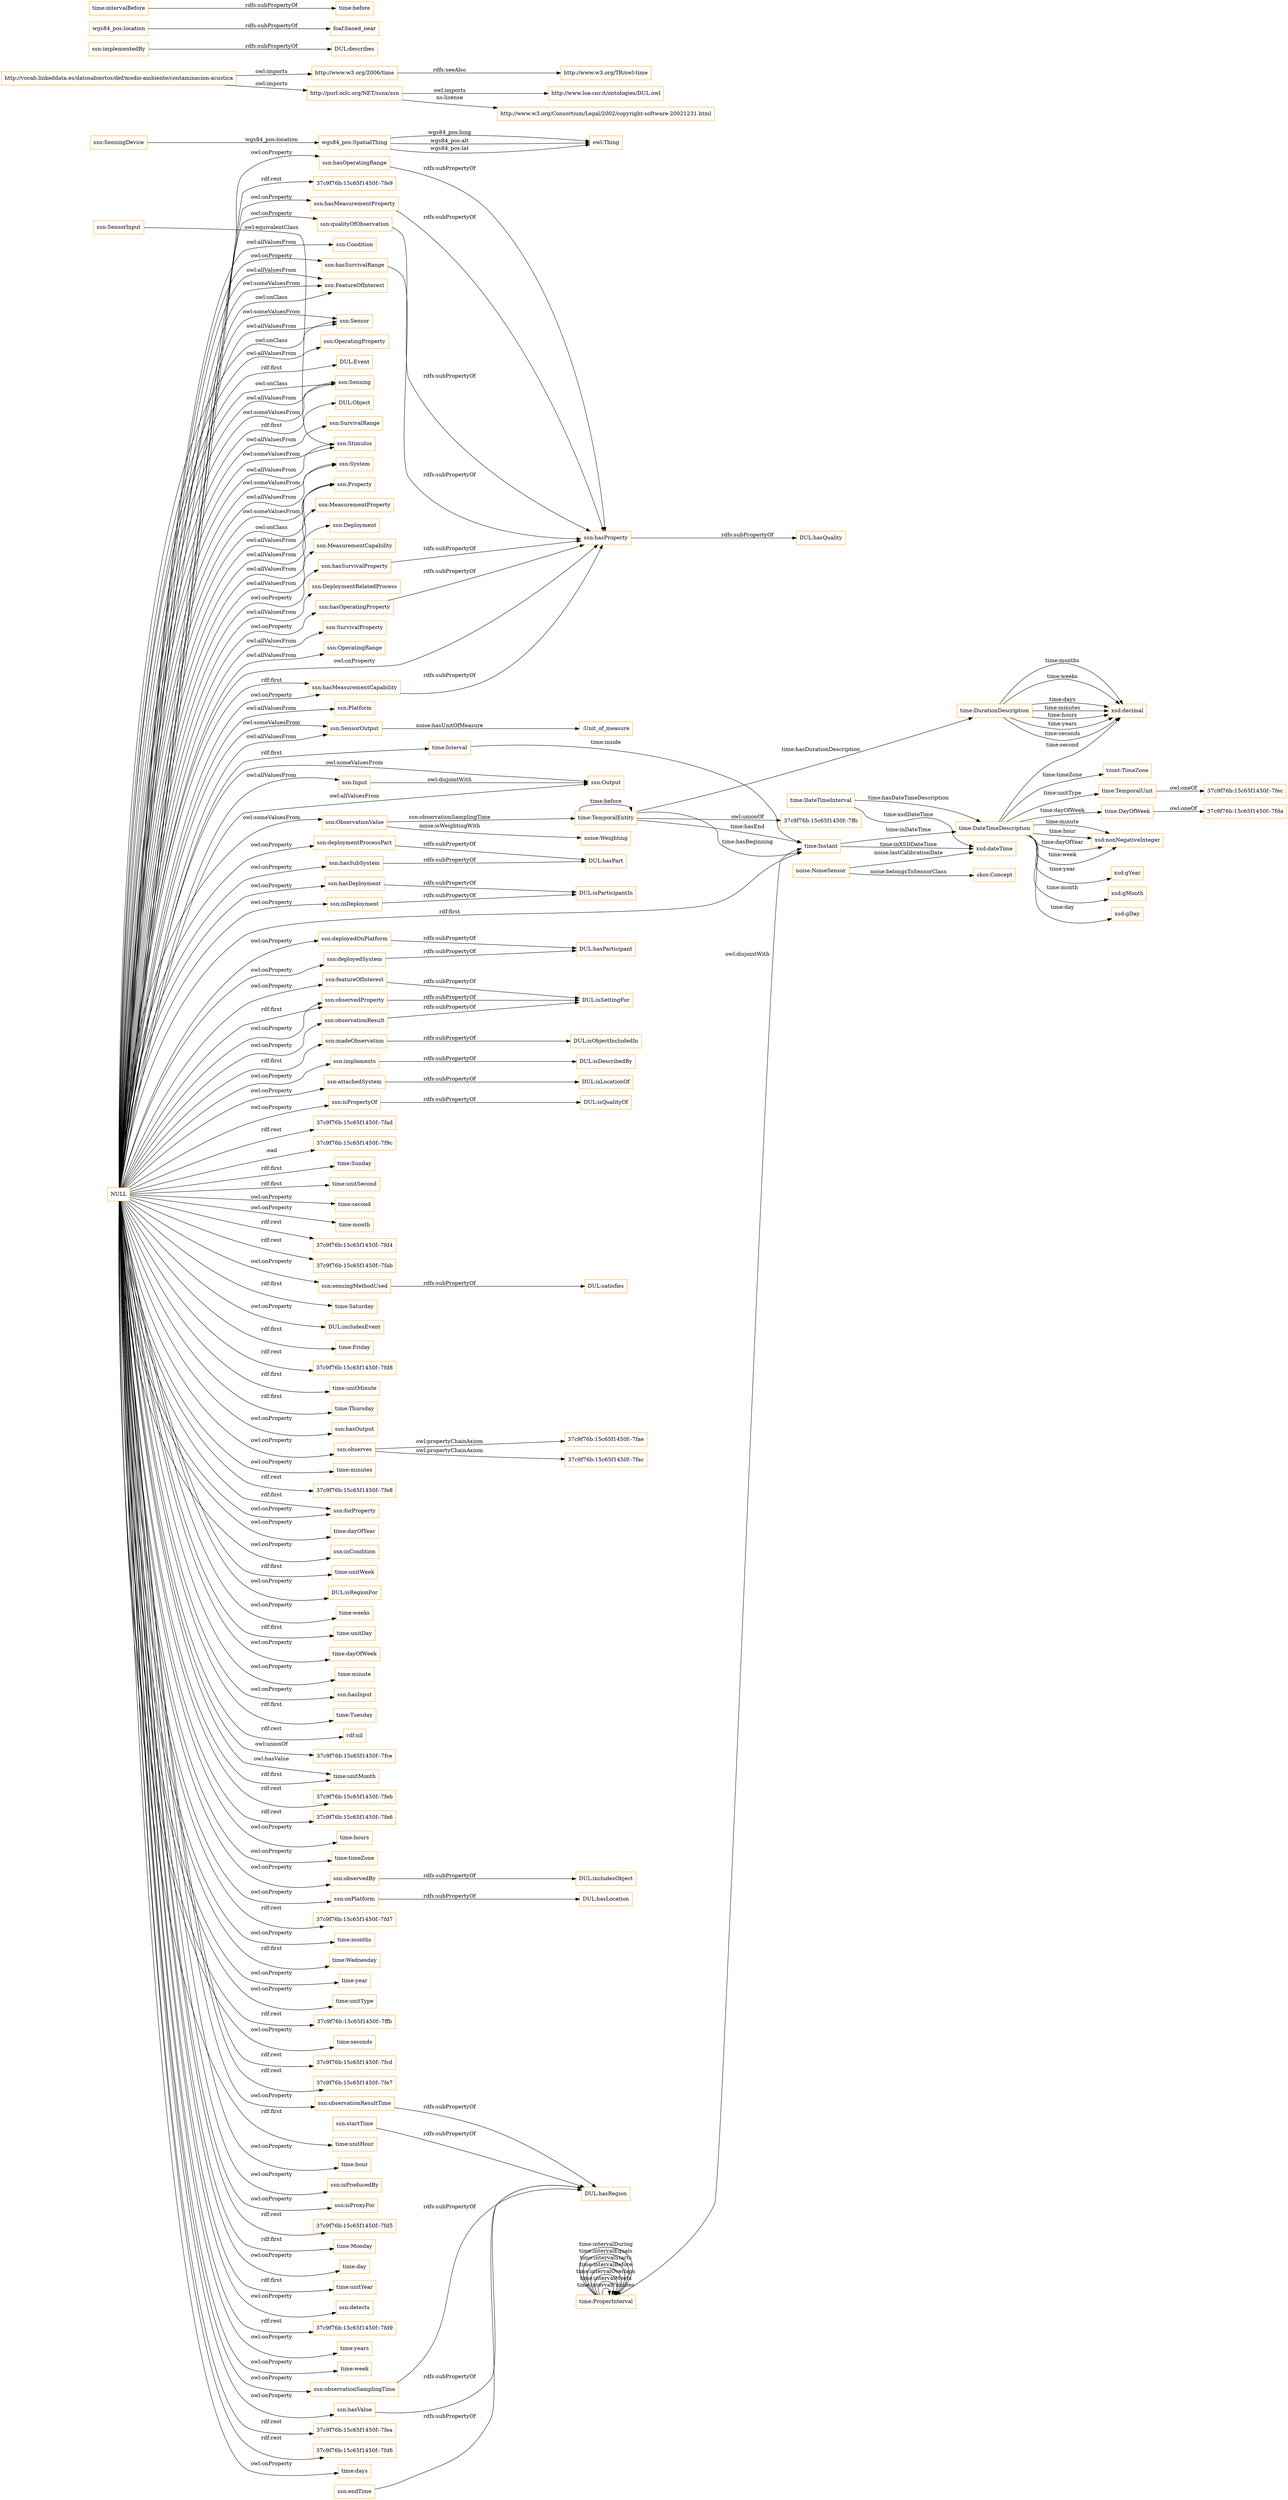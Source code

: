 digraph ar2dtool_diagram { 
rankdir=LR;
size="1501"
node [shape = rectangle, color="orange"]; ":Unit_of_measure" "skos:Concept" "wgs84_pos:SpatialThing" "noise:Weighting" "noise:NoiseSensor" "time:DateTimeInterval" "time:DurationDescription" "time:ProperInterval" "time:Interval" "time:TemporalEntity" "tzont:TimeZone" "time:DateTimeDescription" "time:TemporalUnit" "time:Instant" "time:DayOfWeek" "ssn:Condition" "ssn:SensorOutput" "ssn:FeatureOfInterest" "ssn:Sensor" "ssn:OperatingProperty" "DUL:Event" "ssn:Sensing" "DUL:Object" "ssn:SurvivalRange" "ssn:SensingDevice" "ssn:Stimulus" "ssn:System" "ssn:Property" "ssn:MeasurementProperty" "ssn:Deployment" "ssn:MeasurementCapability" "ssn:Input" "ssn:DeploymentRelatedProcess" "ssn:SensorInput" "ssn:ObservationValue" "ssn:SurvivalProperty" "ssn:OperatingRange" "ssn:Output" "ssn:Platform" ; /*classes style*/
	"ssn:hasSubSystem" -> "DUL:hasPart" [ label = "rdfs:subPropertyOf" ];
	"ssn:hasDeployment" -> "DUL:isParticipantIn" [ label = "rdfs:subPropertyOf" ];
	"http://www.w3.org/2006/time" -> "http://www.w3.org/TR/owl-time" [ label = "rdfs:seeAlso" ];
	"ssn:inDeployment" -> "DUL:isParticipantIn" [ label = "rdfs:subPropertyOf" ];
	"ssn:deploymentProcessPart" -> "DUL:hasPart" [ label = "rdfs:subPropertyOf" ];
	"http://purl.oclc.org/NET/ssnx/ssn" -> "http://www.loa-cnr.it/ontologies/DUL.owl" [ label = "owl:imports" ];
	"http://purl.oclc.org/NET/ssnx/ssn" -> "http://www.w3.org/Consortium/Legal/2002/copyright-software-20021231.html" [ label = "ns:license" ];
	"ssn:observedProperty" -> "DUL:isSettingFor" [ label = "rdfs:subPropertyOf" ];
	"ssn:deployedSystem" -> "DUL:hasParticipant" [ label = "rdfs:subPropertyOf" ];
	"ssn:deployedOnPlatform" -> "DUL:hasParticipant" [ label = "rdfs:subPropertyOf" ];
	"ssn:Input" -> "ssn:Output" [ label = "owl:disjointWith" ];
	"time:ProperInterval" -> "time:Instant" [ label = "owl:disjointWith" ];
	"ssn:observationResult" -> "DUL:isSettingFor" [ label = "rdfs:subPropertyOf" ];
	"ssn:madeObservation" -> "DUL:isObjectIncludedIn" [ label = "rdfs:subPropertyOf" ];
	"ssn:implements" -> "DUL:isDescribedBy" [ label = "rdfs:subPropertyOf" ];
	"http://vocab.linkeddata.es/datosabiertos/def/medio-ambiente/contaminacion-acustica" -> "http://purl.oclc.org/NET/ssnx/ssn" [ label = "owl:imports" ];
	"http://vocab.linkeddata.es/datosabiertos/def/medio-ambiente/contaminacion-acustica" -> "http://www.w3.org/2006/time" [ label = "owl:imports" ];
	"ssn:hasProperty" -> "DUL:hasQuality" [ label = "rdfs:subPropertyOf" ];
	"ssn:implementedBy" -> "DUL:describes" [ label = "rdfs:subPropertyOf" ];
	"wgs84_pos:location" -> "foaf:based_near" [ label = "rdfs:subPropertyOf" ];
	"ssn:attachedSystem" -> "DUL:isLocationOf" [ label = "rdfs:subPropertyOf" ];
	"ssn:hasMeasurementCapability" -> "ssn:hasProperty" [ label = "rdfs:subPropertyOf" ];
	"ssn:hasOperatingRange" -> "ssn:hasProperty" [ label = "rdfs:subPropertyOf" ];
	"ssn:hasMeasurementProperty" -> "ssn:hasProperty" [ label = "rdfs:subPropertyOf" ];
	"ssn:isPropertyOf" -> "DUL:isQualityOf" [ label = "rdfs:subPropertyOf" ];
	"ssn:observationResultTime" -> "DUL:hasRegion" [ label = "rdfs:subPropertyOf" ];
	"ssn:sensingMethodUsed" -> "DUL:satisfies" [ label = "rdfs:subPropertyOf" ];
	"ssn:qualityOfObservation" -> "ssn:hasProperty" [ label = "rdfs:subPropertyOf" ];
	"ssn:startTime" -> "DUL:hasRegion" [ label = "rdfs:subPropertyOf" ];
	"ssn:hasSurvivalRange" -> "ssn:hasProperty" [ label = "rdfs:subPropertyOf" ];
	"NULL" -> "37c9f76b:15c65f1450f:-7fad" [ label = "rdf:rest" ];
	"NULL" -> "ssn:MeasurementCapability" [ label = "owl:allValuesFrom" ];
	"NULL" -> "ssn:qualityOfObservation" [ label = "owl:onProperty" ];
	"NULL" -> "ssn:System" [ label = "owl:allValuesFrom" ];
	"NULL" -> "ssn:isPropertyOf" [ label = "owl:onProperty" ];
	"NULL" -> "37c9f76b:15c65f1450f:-7f9c" [ label = ":ead" ];
	"NULL" -> "ssn:hasMeasurementCapability" [ label = "rdf:first" ];
	"NULL" -> "time:Sunday" [ label = "rdf:first" ];
	"NULL" -> "time:unitSecond" [ label = "rdf:first" ];
	"NULL" -> "time:second" [ label = "owl:onProperty" ];
	"NULL" -> "ssn:FeatureOfInterest" [ label = "owl:allValuesFrom" ];
	"NULL" -> "ssn:hasDeployment" [ label = "owl:onProperty" ];
	"NULL" -> "time:month" [ label = "owl:onProperty" ];
	"NULL" -> "ssn:Sensor" [ label = "owl:someValuesFrom" ];
	"NULL" -> "37c9f76b:15c65f1450f:-7fd4" [ label = "rdf:rest" ];
	"NULL" -> "ssn:hasSurvivalRange" [ label = "owl:onProperty" ];
	"NULL" -> "ssn:implements" [ label = "owl:onProperty" ];
	"NULL" -> "37c9f76b:15c65f1450f:-7fab" [ label = "rdf:rest" ];
	"NULL" -> "ssn:observationSamplingTime" [ label = "owl:onProperty" ];
	"NULL" -> "time:Saturday" [ label = "rdf:first" ];
	"NULL" -> "ssn:System" [ label = "owl:someValuesFrom" ];
	"NULL" -> "DUL:includesEvent" [ label = "owl:onProperty" ];
	"NULL" -> "ssn:madeObservation" [ label = "rdf:first" ];
	"NULL" -> "time:Friday" [ label = "rdf:first" ];
	"NULL" -> "37c9f76b:15c65f1450f:-7fd8" [ label = "rdf:rest" ];
	"NULL" -> "ssn:Input" [ label = "owl:allValuesFrom" ];
	"NULL" -> "ssn:observedProperty" [ label = "owl:onProperty" ];
	"NULL" -> "ssn:Output" [ label = "owl:allValuesFrom" ];
	"NULL" -> "ssn:deploymentProcessPart" [ label = "owl:onProperty" ];
	"NULL" -> "time:unitMinute" [ label = "rdf:first" ];
	"NULL" -> "time:Thursday" [ label = "rdf:first" ];
	"NULL" -> "ssn:hasOutput" [ label = "owl:onProperty" ];
	"NULL" -> "DUL:Event" [ label = "rdf:first" ];
	"NULL" -> "ssn:deployedSystem" [ label = "owl:onProperty" ];
	"NULL" -> "ssn:observes" [ label = "owl:onProperty" ];
	"NULL" -> "ssn:ObservationValue" [ label = "owl:someValuesFrom" ];
	"NULL" -> "time:minutes" [ label = "owl:onProperty" ];
	"NULL" -> "37c9f76b:15c65f1450f:-7fe8" [ label = "rdf:rest" ];
	"NULL" -> "DUL:Object" [ label = "rdf:first" ];
	"NULL" -> "ssn:hasMeasurementCapability" [ label = "owl:onProperty" ];
	"NULL" -> "ssn:sensingMethodUsed" [ label = "owl:onProperty" ];
	"NULL" -> "ssn:inDeployment" [ label = "owl:onProperty" ];
	"NULL" -> "ssn:DeploymentRelatedProcess" [ label = "owl:allValuesFrom" ];
	"NULL" -> "ssn:forProperty" [ label = "owl:onProperty" ];
	"NULL" -> "ssn:Deployment" [ label = "owl:allValuesFrom" ];
	"NULL" -> "time:dayOfYear" [ label = "owl:onProperty" ];
	"NULL" -> "ssn:inCondition" [ label = "owl:onProperty" ];
	"NULL" -> "time:unitWeek" [ label = "rdf:first" ];
	"NULL" -> "DUL:isRegionFor" [ label = "owl:onProperty" ];
	"NULL" -> "time:weeks" [ label = "owl:onProperty" ];
	"NULL" -> "time:unitDay" [ label = "rdf:first" ];
	"NULL" -> "ssn:Stimulus" [ label = "owl:someValuesFrom" ];
	"NULL" -> "ssn:hasProperty" [ label = "owl:onProperty" ];
	"NULL" -> "ssn:Sensor" [ label = "owl:allValuesFrom" ];
	"NULL" -> "ssn:Output" [ label = "owl:someValuesFrom" ];
	"NULL" -> "time:dayOfWeek" [ label = "owl:onProperty" ];
	"NULL" -> "time:minute" [ label = "owl:onProperty" ];
	"NULL" -> "ssn:hasInput" [ label = "owl:onProperty" ];
	"NULL" -> "time:Tuesday" [ label = "rdf:first" ];
	"NULL" -> "ssn:SensorOutput" [ label = "owl:allValuesFrom" ];
	"NULL" -> "rdf:nil" [ label = "rdf:rest" ];
	"NULL" -> "37c9f76b:15c65f1450f:-7fce" [ label = "owl:unionOf" ];
	"NULL" -> "ssn:Sensor" [ label = "owl:onClass" ];
	"NULL" -> "time:unitMonth" [ label = "rdf:first" ];
	"NULL" -> "37c9f76b:15c65f1450f:-7feb" [ label = "rdf:rest" ];
	"NULL" -> "ssn:observationResult" [ label = "owl:onProperty" ];
	"NULL" -> "37c9f76b:15c65f1450f:-7fe6" [ label = "rdf:rest" ];
	"NULL" -> "time:hours" [ label = "owl:onProperty" ];
	"NULL" -> "time:timeZone" [ label = "owl:onProperty" ];
	"NULL" -> "ssn:hasSurvivalProperty" [ label = "owl:onProperty" ];
	"NULL" -> "ssn:hasOperatingProperty" [ label = "owl:onProperty" ];
	"NULL" -> "37c9f76b:15c65f1450f:-7fd7" [ label = "rdf:rest" ];
	"NULL" -> "ssn:Property" [ label = "owl:allValuesFrom" ];
	"NULL" -> "time:months" [ label = "owl:onProperty" ];
	"NULL" -> "time:Wednesday" [ label = "rdf:first" ];
	"NULL" -> "time:year" [ label = "owl:onProperty" ];
	"NULL" -> "time:unitType" [ label = "owl:onProperty" ];
	"NULL" -> "37c9f76b:15c65f1450f:-7ffb" [ label = "rdf:rest" ];
	"NULL" -> "ssn:hasOperatingRange" [ label = "owl:onProperty" ];
	"NULL" -> "time:seconds" [ label = "owl:onProperty" ];
	"NULL" -> "37c9f76b:15c65f1450f:-7fcd" [ label = "rdf:rest" ];
	"NULL" -> "37c9f76b:15c65f1450f:-7fe7" [ label = "rdf:rest" ];
	"NULL" -> "ssn:observedBy" [ label = "owl:onProperty" ];
	"NULL" -> "ssn:attachedSystem" [ label = "owl:onProperty" ];
	"NULL" -> "ssn:FeatureOfInterest" [ label = "owl:someValuesFrom" ];
	"NULL" -> "ssn:FeatureOfInterest" [ label = "owl:onClass" ];
	"NULL" -> "ssn:Stimulus" [ label = "owl:allValuesFrom" ];
	"NULL" -> "ssn:onPlatform" [ label = "owl:onProperty" ];
	"NULL" -> "ssn:OperatingRange" [ label = "owl:allValuesFrom" ];
	"NULL" -> "time:unitHour" [ label = "rdf:first" ];
	"NULL" -> "time:hour" [ label = "owl:onProperty" ];
	"NULL" -> "ssn:Sensing" [ label = "owl:onClass" ];
	"NULL" -> "ssn:hasMeasurementProperty" [ label = "owl:onProperty" ];
	"NULL" -> "ssn:isProducedBy" [ label = "owl:onProperty" ];
	"NULL" -> "ssn:hasSubSystem" [ label = "owl:onProperty" ];
	"NULL" -> "ssn:isProxyFor" [ label = "owl:onProperty" ];
	"NULL" -> "ssn:Platform" [ label = "owl:allValuesFrom" ];
	"NULL" -> "ssn:SurvivalProperty" [ label = "owl:allValuesFrom" ];
	"NULL" -> "37c9f76b:15c65f1450f:-7fd5" [ label = "rdf:rest" ];
	"NULL" -> "time:unitMonth" [ label = "owl:hasValue" ];
	"NULL" -> "ssn:Property" [ label = "owl:someValuesFrom" ];
	"NULL" -> "time:Monday" [ label = "rdf:first" ];
	"NULL" -> "time:day" [ label = "owl:onProperty" ];
	"NULL" -> "ssn:Property" [ label = "owl:onClass" ];
	"NULL" -> "time:unitYear" [ label = "rdf:first" ];
	"NULL" -> "ssn:deployedOnPlatform" [ label = "owl:onProperty" ];
	"NULL" -> "ssn:Sensing" [ label = "owl:allValuesFrom" ];
	"NULL" -> "ssn:detects" [ label = "owl:onProperty" ];
	"NULL" -> "time:Interval" [ label = "rdf:first" ];
	"NULL" -> "ssn:SurvivalRange" [ label = "owl:allValuesFrom" ];
	"NULL" -> "ssn:Sensing" [ label = "owl:someValuesFrom" ];
	"NULL" -> "ssn:MeasurementProperty" [ label = "owl:allValuesFrom" ];
	"NULL" -> "37c9f76b:15c65f1450f:-7fd9" [ label = "rdf:rest" ];
	"NULL" -> "time:Instant" [ label = "rdf:first" ];
	"NULL" -> "time:years" [ label = "owl:onProperty" ];
	"NULL" -> "time:week" [ label = "owl:onProperty" ];
	"NULL" -> "ssn:observationResultTime" [ label = "owl:onProperty" ];
	"NULL" -> "37c9f76b:15c65f1450f:-7fea" [ label = "rdf:rest" ];
	"NULL" -> "ssn:hasValue" [ label = "owl:onProperty" ];
	"NULL" -> "ssn:forProperty" [ label = "rdf:first" ];
	"NULL" -> "ssn:featureOfInterest" [ label = "owl:onProperty" ];
	"NULL" -> "ssn:SensorOutput" [ label = "owl:someValuesFrom" ];
	"NULL" -> "37c9f76b:15c65f1450f:-7fd6" [ label = "rdf:rest" ];
	"NULL" -> "ssn:OperatingProperty" [ label = "owl:allValuesFrom" ];
	"NULL" -> "time:days" [ label = "owl:onProperty" ];
	"NULL" -> "ssn:Condition" [ label = "owl:allValuesFrom" ];
	"NULL" -> "37c9f76b:15c65f1450f:-7fe9" [ label = "rdf:rest" ];
	"NULL" -> "ssn:observedProperty" [ label = "rdf:first" ];
	"ssn:SensorInput" -> "ssn:Stimulus" [ label = "owl:equivalentClass" ];
	"ssn:onPlatform" -> "DUL:hasLocation" [ label = "rdfs:subPropertyOf" ];
	"time:intervalBefore" -> "time:before" [ label = "rdfs:subPropertyOf" ];
	"time:TemporalEntity" -> "37c9f76b:15c65f1450f:-7ffc" [ label = "owl:unionOf" ];
	"ssn:observedBy" -> "DUL:includesObject" [ label = "rdfs:subPropertyOf" ];
	"ssn:observes" -> "37c9f76b:15c65f1450f:-7fac" [ label = "owl:propertyChainAxiom" ];
	"ssn:observes" -> "37c9f76b:15c65f1450f:-7fae" [ label = "owl:propertyChainAxiom" ];
	"ssn:featureOfInterest" -> "DUL:isSettingFor" [ label = "rdfs:subPropertyOf" ];
	"ssn:hasValue" -> "DUL:hasRegion" [ label = "rdfs:subPropertyOf" ];
	"ssn:observationSamplingTime" -> "DUL:hasRegion" [ label = "rdfs:subPropertyOf" ];
	"time:DayOfWeek" -> "37c9f76b:15c65f1450f:-7fda" [ label = "owl:oneOf" ];
	"time:TemporalUnit" -> "37c9f76b:15c65f1450f:-7fec" [ label = "owl:oneOf" ];
	"ssn:endTime" -> "DUL:hasRegion" [ label = "rdfs:subPropertyOf" ];
	"ssn:hasOperatingProperty" -> "ssn:hasProperty" [ label = "rdfs:subPropertyOf" ];
	"ssn:hasSurvivalProperty" -> "ssn:hasProperty" [ label = "rdfs:subPropertyOf" ];
	"ssn:ObservationValue" -> "time:TemporalEntity" [ label = "ssn:observationSamplingTime" ];
	"time:DateTimeDescription" -> "time:DayOfWeek" [ label = "time:dayOfWeek" ];
	"time:TemporalEntity" -> "time:Instant" [ label = "time:hasEnd" ];
	"noise:NoiseSensor" -> "xsd:dateTime" [ label = "noise:lastCalibrationDate" ];
	"ssn:ObservationValue" -> "noise:Weighting" [ label = "noise:isWeightingWith" ];
	"time:DateTimeDescription" -> "xsd:nonNegativeInteger" [ label = "time:minute" ];
	"time:DurationDescription" -> "xsd:decimal" [ label = "time:minutes" ];
	"time:DateTimeDescription" -> "xsd:nonNegativeInteger" [ label = "time:hour" ];
	"time:ProperInterval" -> "time:ProperInterval" [ label = "time:intervalFinishes" ];
	"time:TemporalEntity" -> "time:Instant" [ label = "time:hasBeginning" ];
	"wgs84_pos:SpatialThing" -> "owl:Thing" [ label = "wgs84_pos:long" ];
	"time:DurationDescription" -> "xsd:decimal" [ label = "time:hours" ];
	"time:DateTimeDescription" -> "time:TemporalUnit" [ label = "time:unitType" ];
	"time:DateTimeDescription" -> "xsd:gYear" [ label = "time:year" ];
	"time:DurationDescription" -> "xsd:decimal" [ label = "time:years" ];
	"wgs84_pos:SpatialThing" -> "owl:Thing" [ label = "wgs84_pos:alt" ];
	"time:ProperInterval" -> "time:ProperInterval" [ label = "time:intervalMeets" ];
	"time:TemporalEntity" -> "time:DurationDescription" [ label = "time:hasDurationDescription" ];
	"time:DateTimeDescription" -> "xsd:nonNegativeInteger" [ label = "time:dayOfYear" ];
	"time:ProperInterval" -> "time:ProperInterval" [ label = "time:intervalOverlaps" ];
	"time:DateTimeDescription" -> "xsd:nonNegativeInteger" [ label = "time:week" ];
	"time:DurationDescription" -> "xsd:decimal" [ label = "time:seconds" ];
	"time:DurationDescription" -> "xsd:decimal" [ label = "time:months" ];
	"time:DateTimeInterval" -> "xsd:dateTime" [ label = "time:xsdDateTime" ];
	"time:DateTimeDescription" -> "xsd:gMonth" [ label = "time:month" ];
	"wgs84_pos:SpatialThing" -> "owl:Thing" [ label = "wgs84_pos:lat" ];
	"ssn:SensingDevice" -> "wgs84_pos:SpatialThing" [ label = "wgs84_pos:location" ];
	"time:TemporalEntity" -> "time:TemporalEntity" [ label = "time:before" ];
	"time:ProperInterval" -> "time:ProperInterval" [ label = "time:intervalBefore" ];
	"time:DateTimeDescription" -> "xsd:decimal" [ label = "time:second" ];
	"time:DurationDescription" -> "xsd:decimal" [ label = "time:weeks" ];
	"time:ProperInterval" -> "time:ProperInterval" [ label = "time:intervalStarts" ];
	"time:DateTimeDescription" -> "tzont:TimeZone" [ label = "time:timeZone" ];
	"time:Interval" -> "time:Instant" [ label = "time:inside" ];
	"time:DateTimeDescription" -> "xsd:gDay" [ label = "time:day" ];
	"noise:NoiseSensor" -> "skos:Concept" [ label = "noise:belongsToSensorClass" ];
	"time:DurationDescription" -> "xsd:decimal" [ label = "time:days" ];
	"time:DateTimeInterval" -> "time:DateTimeDescription" [ label = "time:hasDateTimeDescription" ];
	"ssn:SensorOutput" -> ":Unit_of_measure" [ label = "noise:hasUnitOfMeasure" ];
	"time:ProperInterval" -> "time:ProperInterval" [ label = "time:intervalEquals" ];
	"time:ProperInterval" -> "time:ProperInterval" [ label = "time:intervalDuring" ];
	"time:Instant" -> "xsd:dateTime" [ label = "time:inXSDDateTime" ];
	"time:Instant" -> "time:DateTimeDescription" [ label = "time:inDateTime" ];

}
